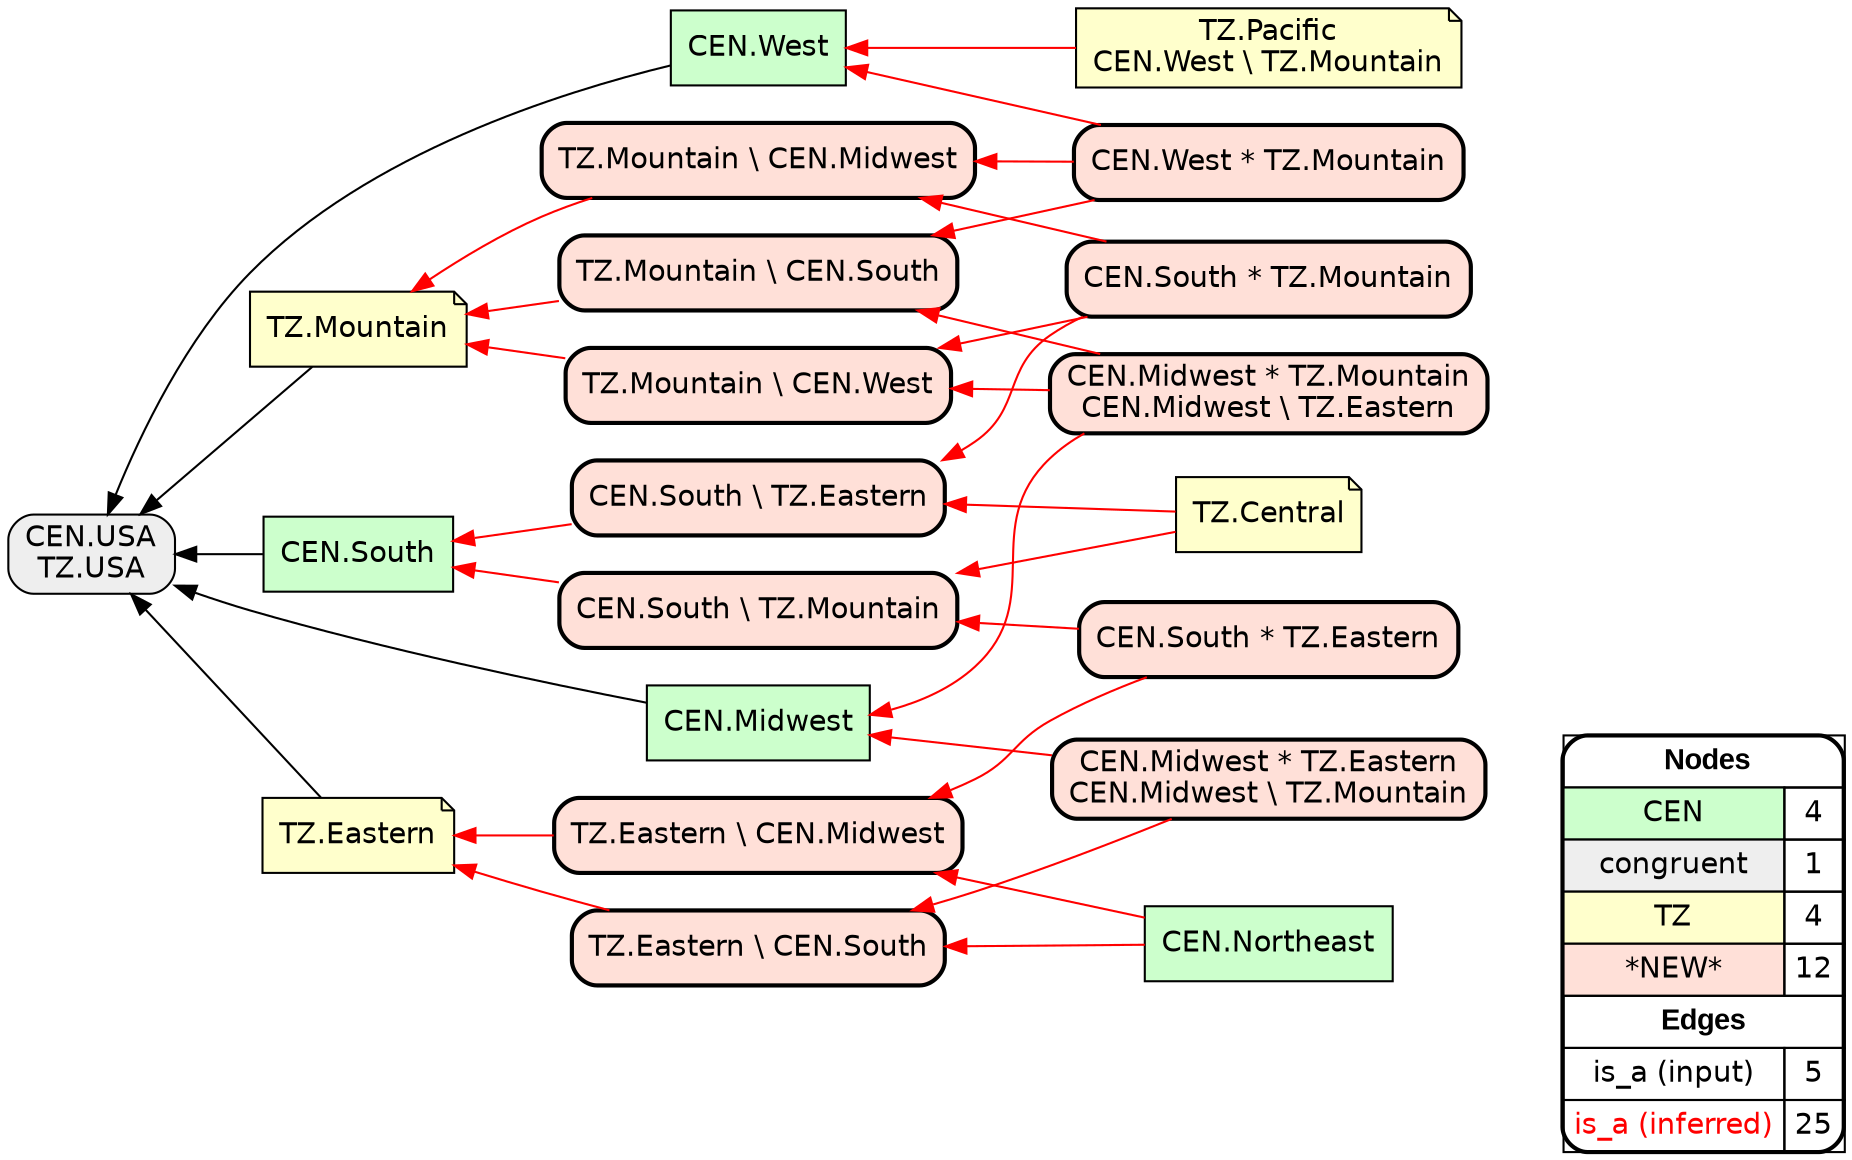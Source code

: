 digraph{
rankdir=RL
node[shape=box style=filled fillcolor="#CCFFCC" fontname="helvetica"] 
"CEN.Midwest"
"CEN.West"
"CEN.Northeast"
"CEN.South"
node[shape=box style="filled,rounded" fillcolor="#EEEEEE" fontname="helvetica"] 
"CEN.USA\nTZ.USA"
node[shape=note style=filled fillcolor="#FFFFCC" fontname="helvetica"] 
"TZ.Eastern"
"TZ.Central"
"TZ.Mountain"
"TZ.Pacific\nCEN.West \\ TZ.Mountain"
node[shape=box style="filled,rounded,bold" fillcolor="#FFE0D8" fontname="helvetica"] 
"TZ.Mountain \\ CEN.West"
"CEN.Midwest * TZ.Mountain\nCEN.Midwest \\ TZ.Eastern"
"TZ.Mountain \\ CEN.Midwest"
"CEN.South \\ TZ.Mountain"
"CEN.South * TZ.Eastern"
"CEN.South \\ TZ.Eastern"
"CEN.West * TZ.Mountain"
"CEN.South * TZ.Mountain"
"CEN.Midwest * TZ.Eastern\nCEN.Midwest \\ TZ.Mountain"
"TZ.Mountain \\ CEN.South"
"TZ.Eastern \\ CEN.Midwest"
"TZ.Eastern \\ CEN.South"
edge[arrowhead=normal style=dotted color="#000000" constraint=true penwidth=1]
edge[arrowhead=normal style=solid color="#000000" constraint=true penwidth=1]
"CEN.South" -> "CEN.USA\nTZ.USA"
"CEN.Midwest" -> "CEN.USA\nTZ.USA"
"CEN.West" -> "CEN.USA\nTZ.USA"
"TZ.Eastern" -> "CEN.USA\nTZ.USA"
"TZ.Mountain" -> "CEN.USA\nTZ.USA"
edge[arrowhead=normal style=solid color="#FF0000" constraint=true penwidth=1]
"TZ.Mountain \\ CEN.West" -> "TZ.Mountain"
"TZ.Central" -> "CEN.South \\ TZ.Eastern"
"CEN.Midwest * TZ.Mountain\nCEN.Midwest \\ TZ.Eastern" -> "TZ.Mountain \\ CEN.South"
"CEN.Northeast" -> "TZ.Eastern \\ CEN.South"
"TZ.Mountain \\ CEN.South" -> "TZ.Mountain"
"CEN.West * TZ.Mountain" -> "CEN.West"
"CEN.Midwest * TZ.Eastern\nCEN.Midwest \\ TZ.Mountain" -> "CEN.Midwest"
"TZ.Central" -> "CEN.South \\ TZ.Mountain"
"CEN.West * TZ.Mountain" -> "TZ.Mountain \\ CEN.South"
"CEN.South \\ TZ.Mountain" -> "CEN.South"
"CEN.South * TZ.Eastern" -> "CEN.South \\ TZ.Mountain"
"CEN.Midwest * TZ.Mountain\nCEN.Midwest \\ TZ.Eastern" -> "CEN.Midwest"
"CEN.South * TZ.Eastern" -> "TZ.Eastern \\ CEN.Midwest"
"CEN.Midwest * TZ.Eastern\nCEN.Midwest \\ TZ.Mountain" -> "TZ.Eastern \\ CEN.South"
"CEN.South * TZ.Mountain" -> "TZ.Mountain \\ CEN.Midwest"
"CEN.West * TZ.Mountain" -> "TZ.Mountain \\ CEN.Midwest"
"CEN.Midwest * TZ.Mountain\nCEN.Midwest \\ TZ.Eastern" -> "TZ.Mountain \\ CEN.West"
"CEN.South * TZ.Mountain" -> "TZ.Mountain \\ CEN.West"
"TZ.Pacific\nCEN.West \\ TZ.Mountain" -> "CEN.West"
"TZ.Eastern \\ CEN.South" -> "TZ.Eastern"
"CEN.Northeast" -> "TZ.Eastern \\ CEN.Midwest"
"TZ.Eastern \\ CEN.Midwest" -> "TZ.Eastern"
"CEN.South \\ TZ.Eastern" -> "CEN.South"
"TZ.Mountain \\ CEN.Midwest" -> "TZ.Mountain"
"CEN.South * TZ.Mountain" -> "CEN.South \\ TZ.Eastern"
node[shape=box] 
{rank=source Legend [fillcolor= white margin=0 label=< 
 <TABLE BORDER="0" CELLBORDER="1" CELLSPACING="0" CELLPADDING="4"> 
<TR> <TD COLSPAN="2"><font face="Arial Black"> Nodes</font></TD> </TR> 
<TR> 
 <TD bgcolor="#CCFFCC" fontname="helvetica">CEN</TD> 
 <TD>4</TD> 
 </TR> 
<TR> 
 <TD bgcolor="#EEEEEE" fontname="helvetica">congruent</TD> 
 <TD>1</TD> 
 </TR> 
<TR> 
 <TD bgcolor="#FFFFCC" fontname="helvetica">TZ</TD> 
 <TD>4</TD> 
 </TR> 
<TR> 
 <TD bgcolor="#FFE0D8" fontname="helvetica">*NEW*</TD> 
 <TD>12</TD> 
 </TR> 
<TR> <TD COLSPAN="2"><font face = "Arial Black"> Edges </font></TD> </TR> 
<TR> 
 <TD><font color ="#000000">is_a (input)</font></TD><TD>5</TD>
</TR>
<TR> 
 <TD><font color ="#FF0000">is_a (inferred)</font></TD><TD>25</TD>
</TR>
</TABLE> 
 >] } 
}